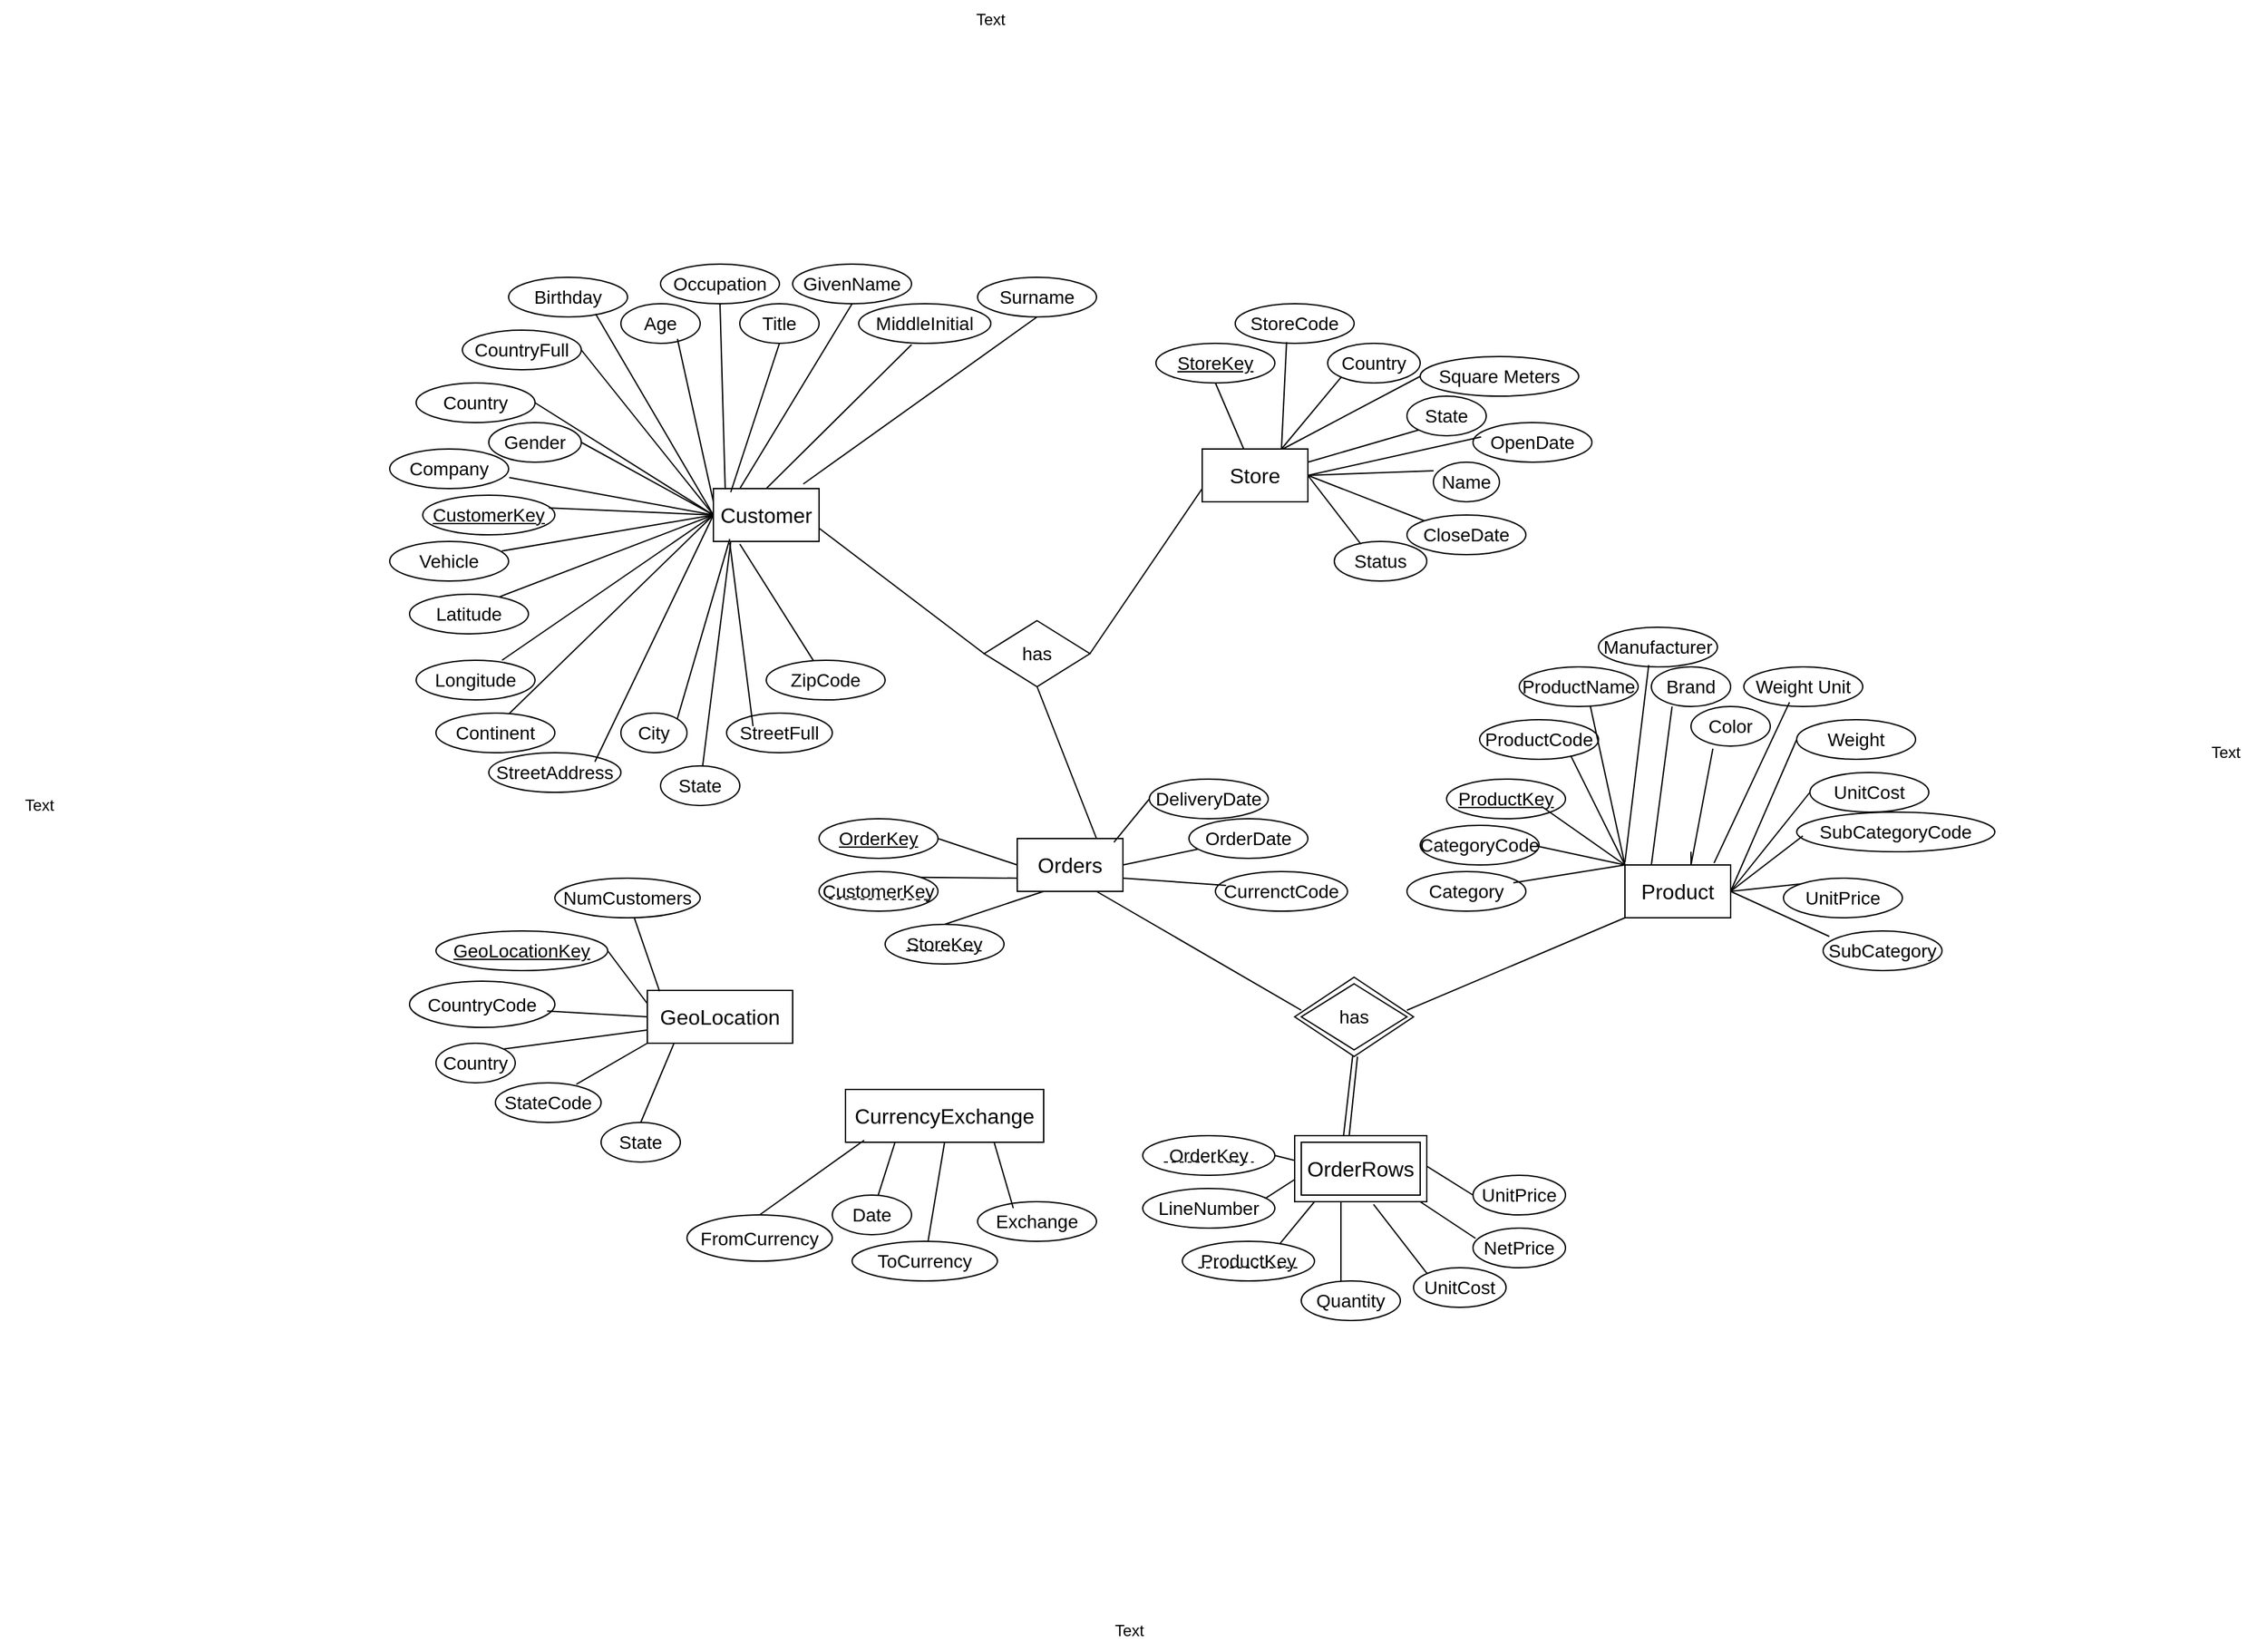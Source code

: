 <mxfile version="26.1.1">
  <diagram name="Page-1" id="sdQgm5YWBPO6snxeIWbb">
    <mxGraphModel dx="1947" dy="1796" grid="1" gridSize="10" guides="1" tooltips="1" connect="1" arrows="1" fold="1" page="1" pageScale="1" pageWidth="850" pageHeight="1100" math="0" shadow="0">
      <root>
        <mxCell id="0" />
        <mxCell id="1" parent="0" />
        <mxCell id="FxGEw2DbVxyJyyO82ozZ-1" value="&lt;font style=&quot;font-size: 16px;&quot;&gt;Customer&lt;/font&gt;" style="html=1;whiteSpace=wrap;" vertex="1" parent="1">
          <mxGeometry x="130" y="160" width="80" height="40" as="geometry" />
        </mxCell>
        <mxCell id="FxGEw2DbVxyJyyO82ozZ-2" value="&lt;u&gt;&lt;font style=&quot;font-size: 14px;&quot;&gt;CustomerKey&lt;/font&gt;&lt;/u&gt;" style="ellipse;whiteSpace=wrap;html=1;" vertex="1" parent="1">
          <mxGeometry x="-90" y="165" width="100" height="30" as="geometry" />
        </mxCell>
        <mxCell id="FxGEw2DbVxyJyyO82ozZ-3" value="&lt;font style=&quot;font-size: 14px;&quot;&gt;Gender&lt;/font&gt;" style="ellipse;whiteSpace=wrap;html=1;" vertex="1" parent="1">
          <mxGeometry x="-40" y="110" width="70" height="30" as="geometry" />
        </mxCell>
        <mxCell id="FxGEw2DbVxyJyyO82ozZ-4" value="&lt;font style=&quot;font-size: 14px;&quot;&gt;Title&lt;/font&gt;" style="ellipse;whiteSpace=wrap;html=1;" vertex="1" parent="1">
          <mxGeometry x="150" y="20" width="60" height="30" as="geometry" />
        </mxCell>
        <mxCell id="FxGEw2DbVxyJyyO82ozZ-5" value="&lt;font style=&quot;font-size: 14px;&quot;&gt;StreetFull&lt;/font&gt;" style="ellipse;whiteSpace=wrap;html=1;" vertex="1" parent="1">
          <mxGeometry x="140" y="330" width="80" height="30" as="geometry" />
        </mxCell>
        <mxCell id="FxGEw2DbVxyJyyO82ozZ-6" value="&lt;font style=&quot;font-size: 14px;&quot;&gt;GivenName&lt;/font&gt;" style="ellipse;whiteSpace=wrap;html=1;" vertex="1" parent="1">
          <mxGeometry x="190" y="-10" width="90" height="30" as="geometry" />
        </mxCell>
        <mxCell id="FxGEw2DbVxyJyyO82ozZ-7" value="&lt;font style=&quot;font-size: 14px;&quot;&gt;ZipCode&lt;/font&gt;" style="ellipse;whiteSpace=wrap;html=1;" vertex="1" parent="1">
          <mxGeometry x="170" y="290" width="90" height="30" as="geometry" />
        </mxCell>
        <mxCell id="FxGEw2DbVxyJyyO82ozZ-8" value="&lt;font style=&quot;font-size: 14px;&quot;&gt;State&lt;/font&gt;" style="ellipse;whiteSpace=wrap;html=1;" vertex="1" parent="1">
          <mxGeometry x="90" y="370" width="60" height="30" as="geometry" />
        </mxCell>
        <mxCell id="FxGEw2DbVxyJyyO82ozZ-9" value="&lt;font style=&quot;font-size: 14px;&quot;&gt;Surname&lt;/font&gt;" style="ellipse;whiteSpace=wrap;html=1;" vertex="1" parent="1">
          <mxGeometry x="330" width="90" height="30" as="geometry" />
        </mxCell>
        <mxCell id="FxGEw2DbVxyJyyO82ozZ-10" value="&lt;font style=&quot;font-size: 14px;&quot;&gt;MiddleInitial&lt;/font&gt;" style="ellipse;whiteSpace=wrap;html=1;" vertex="1" parent="1">
          <mxGeometry x="240" y="20" width="100" height="30" as="geometry" />
        </mxCell>
        <mxCell id="FxGEw2DbVxyJyyO82ozZ-11" value="&lt;font style=&quot;font-size: 14px;&quot;&gt;City&lt;/font&gt;" style="ellipse;whiteSpace=wrap;html=1;" vertex="1" parent="1">
          <mxGeometry x="60" y="330" width="50" height="30" as="geometry" />
        </mxCell>
        <mxCell id="FxGEw2DbVxyJyyO82ozZ-12" value="&lt;font style=&quot;font-size: 14px;&quot;&gt;StreetAddress&lt;/font&gt;" style="ellipse;whiteSpace=wrap;html=1;" vertex="1" parent="1">
          <mxGeometry x="-40" y="360" width="100" height="30" as="geometry" />
        </mxCell>
        <mxCell id="FxGEw2DbVxyJyyO82ozZ-13" value="&lt;font style=&quot;font-size: 14px;&quot;&gt;Country&lt;/font&gt;" style="ellipse;whiteSpace=wrap;html=1;" vertex="1" parent="1">
          <mxGeometry x="-95" y="80" width="90" height="30" as="geometry" />
        </mxCell>
        <mxCell id="FxGEw2DbVxyJyyO82ozZ-14" value="&lt;font style=&quot;font-size: 14px;&quot;&gt;CountryFull&lt;/font&gt;" style="ellipse;whiteSpace=wrap;html=1;" vertex="1" parent="1">
          <mxGeometry x="-60" y="40" width="90" height="30" as="geometry" />
        </mxCell>
        <mxCell id="FxGEw2DbVxyJyyO82ozZ-15" value="&lt;font style=&quot;font-size: 14px;&quot;&gt;Occupation&lt;/font&gt;" style="ellipse;whiteSpace=wrap;html=1;" vertex="1" parent="1">
          <mxGeometry x="90" y="-10" width="90" height="30" as="geometry" />
        </mxCell>
        <mxCell id="FxGEw2DbVxyJyyO82ozZ-16" value="&lt;font style=&quot;font-size: 14px;&quot;&gt;Birthday&lt;/font&gt;" style="ellipse;whiteSpace=wrap;html=1;" vertex="1" parent="1">
          <mxGeometry x="-25" width="90" height="30" as="geometry" />
        </mxCell>
        <mxCell id="FxGEw2DbVxyJyyO82ozZ-17" value="&lt;font style=&quot;font-size: 14px;&quot;&gt;Age&lt;/font&gt;" style="ellipse;whiteSpace=wrap;html=1;" vertex="1" parent="1">
          <mxGeometry x="60" y="20" width="60" height="30" as="geometry" />
        </mxCell>
        <mxCell id="FxGEw2DbVxyJyyO82ozZ-18" value="&lt;font style=&quot;font-size: 14px;&quot;&gt;Continent&lt;/font&gt;" style="ellipse;whiteSpace=wrap;html=1;" vertex="1" parent="1">
          <mxGeometry x="-80" y="330" width="90" height="30" as="geometry" />
        </mxCell>
        <mxCell id="FxGEw2DbVxyJyyO82ozZ-19" value="&lt;font style=&quot;font-size: 14px;&quot;&gt;Longitude&lt;/font&gt;" style="ellipse;whiteSpace=wrap;html=1;" vertex="1" parent="1">
          <mxGeometry x="-95" y="290" width="90" height="30" as="geometry" />
        </mxCell>
        <mxCell id="FxGEw2DbVxyJyyO82ozZ-20" value="&lt;font style=&quot;font-size: 14px;&quot;&gt;Latitude&lt;/font&gt;" style="ellipse;whiteSpace=wrap;html=1;" vertex="1" parent="1">
          <mxGeometry x="-100" y="240" width="90" height="30" as="geometry" />
        </mxCell>
        <mxCell id="FxGEw2DbVxyJyyO82ozZ-21" value="&lt;font style=&quot;font-size: 14px;&quot;&gt;Vehicle&lt;/font&gt;" style="ellipse;whiteSpace=wrap;html=1;" vertex="1" parent="1">
          <mxGeometry x="-115" y="200" width="90" height="30" as="geometry" />
        </mxCell>
        <mxCell id="FxGEw2DbVxyJyyO82ozZ-22" value="&lt;font style=&quot;font-size: 14px;&quot;&gt;Company&lt;/font&gt;" style="ellipse;whiteSpace=wrap;html=1;" vertex="1" parent="1">
          <mxGeometry x="-115" y="130" width="90" height="30" as="geometry" />
        </mxCell>
        <mxCell id="FxGEw2DbVxyJyyO82ozZ-24" value="" style="endArrow=none;html=1;rounded=0;exitX=0.851;exitY=-0.088;exitDx=0;exitDy=0;exitPerimeter=0;entryX=0.5;entryY=1;entryDx=0;entryDy=0;" edge="1" parent="1" source="FxGEw2DbVxyJyyO82ozZ-1" target="FxGEw2DbVxyJyyO82ozZ-9">
          <mxGeometry width="50" height="50" relative="1" as="geometry">
            <mxPoint x="220" y="120" as="sourcePoint" />
            <mxPoint x="270" y="70" as="targetPoint" />
          </mxGeometry>
        </mxCell>
        <mxCell id="FxGEw2DbVxyJyyO82ozZ-25" value="" style="endArrow=none;html=1;rounded=0;exitX=0.5;exitY=0;exitDx=0;exitDy=0;entryX=0.4;entryY=1.033;entryDx=0;entryDy=0;entryPerimeter=0;" edge="1" parent="1" source="FxGEw2DbVxyJyyO82ozZ-1" target="FxGEw2DbVxyJyyO82ozZ-10">
          <mxGeometry width="50" height="50" relative="1" as="geometry">
            <mxPoint x="220" y="120" as="sourcePoint" />
            <mxPoint x="270" y="70" as="targetPoint" />
          </mxGeometry>
        </mxCell>
        <mxCell id="FxGEw2DbVxyJyyO82ozZ-26" value="" style="endArrow=none;html=1;rounded=0;entryX=0.5;entryY=1;entryDx=0;entryDy=0;exitX=0.25;exitY=0;exitDx=0;exitDy=0;" edge="1" parent="1" source="FxGEw2DbVxyJyyO82ozZ-1" target="FxGEw2DbVxyJyyO82ozZ-6">
          <mxGeometry width="50" height="50" relative="1" as="geometry">
            <mxPoint x="220" y="120" as="sourcePoint" />
            <mxPoint x="270" y="70" as="targetPoint" />
          </mxGeometry>
        </mxCell>
        <mxCell id="FxGEw2DbVxyJyyO82ozZ-27" value="" style="endArrow=none;html=1;rounded=0;entryX=0.5;entryY=1;entryDx=0;entryDy=0;exitX=0.164;exitY=0.068;exitDx=0;exitDy=0;exitPerimeter=0;" edge="1" parent="1" source="FxGEw2DbVxyJyyO82ozZ-1" target="FxGEw2DbVxyJyyO82ozZ-4">
          <mxGeometry width="50" height="50" relative="1" as="geometry">
            <mxPoint x="130" y="180" as="sourcePoint" />
            <mxPoint x="87" y="116" as="targetPoint" />
          </mxGeometry>
        </mxCell>
        <mxCell id="FxGEw2DbVxyJyyO82ozZ-28" value="" style="endArrow=none;html=1;rounded=0;exitX=1;exitY=0.5;exitDx=0;exitDy=0;" edge="1" parent="1" source="FxGEw2DbVxyJyyO82ozZ-3">
          <mxGeometry width="50" height="50" relative="1" as="geometry">
            <mxPoint x="220" y="120" as="sourcePoint" />
            <mxPoint x="130" y="180" as="targetPoint" />
          </mxGeometry>
        </mxCell>
        <mxCell id="FxGEw2DbVxyJyyO82ozZ-29" value="" style="endArrow=none;html=1;rounded=0;exitX=0.954;exitY=0.319;exitDx=0;exitDy=0;exitPerimeter=0;entryX=0;entryY=0.5;entryDx=0;entryDy=0;" edge="1" parent="1" source="FxGEw2DbVxyJyyO82ozZ-2" target="FxGEw2DbVxyJyyO82ozZ-1">
          <mxGeometry width="50" height="50" relative="1" as="geometry">
            <mxPoint x="220" y="120" as="sourcePoint" />
            <mxPoint x="270" y="70" as="targetPoint" />
          </mxGeometry>
        </mxCell>
        <mxCell id="FxGEw2DbVxyJyyO82ozZ-30" value="" style="endArrow=none;html=1;rounded=0;exitX=0.803;exitY=0.23;exitDx=0;exitDy=0;exitPerimeter=0;" edge="1" parent="1" source="FxGEw2DbVxyJyyO82ozZ-12">
          <mxGeometry width="50" height="50" relative="1" as="geometry">
            <mxPoint x="220" y="120" as="sourcePoint" />
            <mxPoint x="130" y="180" as="targetPoint" />
          </mxGeometry>
        </mxCell>
        <mxCell id="FxGEw2DbVxyJyyO82ozZ-31" value="" style="endArrow=none;html=1;rounded=0;exitX=1;exitY=0;exitDx=0;exitDy=0;entryX=0.155;entryY=0.955;entryDx=0;entryDy=0;entryPerimeter=0;" edge="1" parent="1" source="FxGEw2DbVxyJyyO82ozZ-11" target="FxGEw2DbVxyJyyO82ozZ-1">
          <mxGeometry width="50" height="50" relative="1" as="geometry">
            <mxPoint x="80" y="270" as="sourcePoint" />
            <mxPoint x="150" y="213" as="targetPoint" />
          </mxGeometry>
        </mxCell>
        <mxCell id="FxGEw2DbVxyJyyO82ozZ-32" value="" style="endArrow=none;html=1;rounded=0;entryX=0.164;entryY=1.008;entryDx=0;entryDy=0;entryPerimeter=0;" edge="1" parent="1" source="FxGEw2DbVxyJyyO82ozZ-8" target="FxGEw2DbVxyJyyO82ozZ-1">
          <mxGeometry width="50" height="50" relative="1" as="geometry">
            <mxPoint x="80" y="267" as="sourcePoint" />
            <mxPoint x="150" y="210" as="targetPoint" />
          </mxGeometry>
        </mxCell>
        <mxCell id="FxGEw2DbVxyJyyO82ozZ-33" value="" style="endArrow=none;html=1;rounded=0;exitX=0.25;exitY=0.333;exitDx=0;exitDy=0;exitPerimeter=0;entryX=0.155;entryY=1.025;entryDx=0;entryDy=0;entryPerimeter=0;" edge="1" parent="1" source="FxGEw2DbVxyJyyO82ozZ-5" target="FxGEw2DbVxyJyyO82ozZ-1">
          <mxGeometry width="50" height="50" relative="1" as="geometry">
            <mxPoint x="90" y="277" as="sourcePoint" />
            <mxPoint x="160" y="220" as="targetPoint" />
          </mxGeometry>
        </mxCell>
        <mxCell id="FxGEw2DbVxyJyyO82ozZ-34" value="" style="endArrow=none;html=1;rounded=0;" edge="1" parent="1" source="FxGEw2DbVxyJyyO82ozZ-7">
          <mxGeometry width="50" height="50" relative="1" as="geometry">
            <mxPoint x="180" y="283.5" as="sourcePoint" />
            <mxPoint x="150" y="202" as="targetPoint" />
          </mxGeometry>
        </mxCell>
        <mxCell id="FxGEw2DbVxyJyyO82ozZ-35" style="edgeStyle=orthogonalEdgeStyle;rounded=0;orthogonalLoop=1;jettySize=auto;html=1;exitX=0.5;exitY=1;exitDx=0;exitDy=0;" edge="1" parent="1" source="FxGEw2DbVxyJyyO82ozZ-7" target="FxGEw2DbVxyJyyO82ozZ-7">
          <mxGeometry relative="1" as="geometry" />
        </mxCell>
        <mxCell id="FxGEw2DbVxyJyyO82ozZ-36" value="" style="endArrow=none;html=1;rounded=0;entryX=0.5;entryY=1;entryDx=0;entryDy=0;exitX=0.112;exitY=0.016;exitDx=0;exitDy=0;exitPerimeter=0;" edge="1" parent="1" source="FxGEw2DbVxyJyyO82ozZ-1" target="FxGEw2DbVxyJyyO82ozZ-15">
          <mxGeometry width="50" height="50" relative="1" as="geometry">
            <mxPoint x="180" y="190" as="sourcePoint" />
            <mxPoint x="230" y="140" as="targetPoint" />
          </mxGeometry>
        </mxCell>
        <mxCell id="FxGEw2DbVxyJyyO82ozZ-37" value="" style="endArrow=none;html=1;rounded=0;entryX=0.713;entryY=0.886;entryDx=0;entryDy=0;exitX=0;exitY=0.25;exitDx=0;exitDy=0;entryPerimeter=0;" edge="1" parent="1" source="FxGEw2DbVxyJyyO82ozZ-1" target="FxGEw2DbVxyJyyO82ozZ-17">
          <mxGeometry width="50" height="50" relative="1" as="geometry">
            <mxPoint x="149" y="171" as="sourcePoint" />
            <mxPoint x="145" y="30" as="targetPoint" />
          </mxGeometry>
        </mxCell>
        <mxCell id="FxGEw2DbVxyJyyO82ozZ-38" value="" style="endArrow=none;html=1;rounded=0;entryX=0.732;entryY=0.926;entryDx=0;entryDy=0;exitX=0;exitY=0.5;exitDx=0;exitDy=0;entryPerimeter=0;" edge="1" parent="1" source="FxGEw2DbVxyJyyO82ozZ-1" target="FxGEw2DbVxyJyyO82ozZ-16">
          <mxGeometry width="50" height="50" relative="1" as="geometry">
            <mxPoint x="159" y="181" as="sourcePoint" />
            <mxPoint x="155" y="40" as="targetPoint" />
          </mxGeometry>
        </mxCell>
        <mxCell id="FxGEw2DbVxyJyyO82ozZ-39" value="" style="endArrow=none;html=1;rounded=0;entryX=1;entryY=0.5;entryDx=0;entryDy=0;exitX=0;exitY=0.5;exitDx=0;exitDy=0;" edge="1" parent="1" source="FxGEw2DbVxyJyyO82ozZ-1" target="FxGEw2DbVxyJyyO82ozZ-14">
          <mxGeometry width="50" height="50" relative="1" as="geometry">
            <mxPoint x="169" y="191" as="sourcePoint" />
            <mxPoint x="165" y="50" as="targetPoint" />
          </mxGeometry>
        </mxCell>
        <mxCell id="FxGEw2DbVxyJyyO82ozZ-40" value="" style="endArrow=none;html=1;rounded=0;entryX=1;entryY=0.5;entryDx=0;entryDy=0;" edge="1" parent="1" target="FxGEw2DbVxyJyyO82ozZ-13">
          <mxGeometry width="50" height="50" relative="1" as="geometry">
            <mxPoint x="130" y="180" as="sourcePoint" />
            <mxPoint x="175" y="60" as="targetPoint" />
          </mxGeometry>
        </mxCell>
        <mxCell id="FxGEw2DbVxyJyyO82ozZ-41" value="" style="endArrow=none;html=1;rounded=0;entryX=1.005;entryY=0.72;entryDx=0;entryDy=0;entryPerimeter=0;" edge="1" parent="1" target="FxGEw2DbVxyJyyO82ozZ-22">
          <mxGeometry width="50" height="50" relative="1" as="geometry">
            <mxPoint x="130" y="180" as="sourcePoint" />
            <mxPoint x="185" y="70" as="targetPoint" />
          </mxGeometry>
        </mxCell>
        <mxCell id="FxGEw2DbVxyJyyO82ozZ-42" value="" style="endArrow=none;html=1;rounded=0;entryX=0.943;entryY=0.242;entryDx=0;entryDy=0;exitX=0;exitY=0.5;exitDx=0;exitDy=0;entryPerimeter=0;" edge="1" parent="1" source="FxGEw2DbVxyJyyO82ozZ-1" target="FxGEw2DbVxyJyyO82ozZ-21">
          <mxGeometry width="50" height="50" relative="1" as="geometry">
            <mxPoint x="199" y="221" as="sourcePoint" />
            <mxPoint x="195" y="80" as="targetPoint" />
          </mxGeometry>
        </mxCell>
        <mxCell id="FxGEw2DbVxyJyyO82ozZ-43" value="" style="endArrow=none;html=1;rounded=0;entryX=0.754;entryY=0.068;entryDx=0;entryDy=0;exitX=0;exitY=0.5;exitDx=0;exitDy=0;entryPerimeter=0;" edge="1" parent="1" source="FxGEw2DbVxyJyyO82ozZ-1" target="FxGEw2DbVxyJyyO82ozZ-20">
          <mxGeometry width="50" height="50" relative="1" as="geometry">
            <mxPoint x="209" y="231" as="sourcePoint" />
            <mxPoint x="205" y="90" as="targetPoint" />
          </mxGeometry>
        </mxCell>
        <mxCell id="FxGEw2DbVxyJyyO82ozZ-44" value="" style="endArrow=none;html=1;rounded=0;entryX=0.722;entryY=0;entryDx=0;entryDy=0;exitX=0;exitY=0.5;exitDx=0;exitDy=0;entryPerimeter=0;" edge="1" parent="1" source="FxGEw2DbVxyJyyO82ozZ-1" target="FxGEw2DbVxyJyyO82ozZ-19">
          <mxGeometry width="50" height="50" relative="1" as="geometry">
            <mxPoint x="219" y="241" as="sourcePoint" />
            <mxPoint x="215" y="100" as="targetPoint" />
          </mxGeometry>
        </mxCell>
        <mxCell id="FxGEw2DbVxyJyyO82ozZ-45" value="" style="endArrow=none;html=1;rounded=0;entryX=0.616;entryY=0.013;entryDx=0;entryDy=0;entryPerimeter=0;" edge="1" parent="1" target="FxGEw2DbVxyJyyO82ozZ-18">
          <mxGeometry width="50" height="50" relative="1" as="geometry">
            <mxPoint x="130" y="180" as="sourcePoint" />
            <mxPoint x="225" y="110" as="targetPoint" />
          </mxGeometry>
        </mxCell>
        <mxCell id="FxGEw2DbVxyJyyO82ozZ-46" value="&lt;font style=&quot;font-size: 16px;&quot;&gt;Product&lt;/font&gt;" style="html=1;whiteSpace=wrap;" vertex="1" parent="1">
          <mxGeometry x="820" y="445" width="80" height="40" as="geometry" />
        </mxCell>
        <mxCell id="FxGEw2DbVxyJyyO82ozZ-47" value="&lt;font style=&quot;font-size: 14px;&quot;&gt;ProductName&lt;/font&gt;" style="ellipse;whiteSpace=wrap;html=1;" vertex="1" parent="1">
          <mxGeometry x="740" y="295" width="90" height="30" as="geometry" />
        </mxCell>
        <mxCell id="FxGEw2DbVxyJyyO82ozZ-48" value="&lt;font style=&quot;font-size: 14px;&quot;&gt;Weight Unit&lt;/font&gt;" style="ellipse;whiteSpace=wrap;html=1;" vertex="1" parent="1">
          <mxGeometry x="910" y="295" width="90" height="30" as="geometry" />
        </mxCell>
        <mxCell id="FxGEw2DbVxyJyyO82ozZ-49" value="&lt;font style=&quot;font-size: 14px;&quot;&gt;Color&lt;/font&gt;" style="ellipse;whiteSpace=wrap;html=1;" vertex="1" parent="1">
          <mxGeometry x="870" y="325" width="60" height="30" as="geometry" />
        </mxCell>
        <mxCell id="FxGEw2DbVxyJyyO82ozZ-50" value="&lt;font style=&quot;font-size: 14px;&quot;&gt;&lt;u&gt;ProductKey&lt;/u&gt;&lt;/font&gt;" style="ellipse;whiteSpace=wrap;html=1;" vertex="1" parent="1">
          <mxGeometry x="685" y="380" width="90" height="30" as="geometry" />
        </mxCell>
        <mxCell id="FxGEw2DbVxyJyyO82ozZ-51" value="&lt;font style=&quot;font-size: 14px;&quot;&gt;ProductCode&lt;/font&gt;" style="ellipse;whiteSpace=wrap;html=1;" vertex="1" parent="1">
          <mxGeometry x="710" y="335" width="90" height="30" as="geometry" />
        </mxCell>
        <mxCell id="FxGEw2DbVxyJyyO82ozZ-52" value="&lt;font style=&quot;font-size: 14px;&quot;&gt;Brand&lt;/font&gt;" style="ellipse;whiteSpace=wrap;html=1;" vertex="1" parent="1">
          <mxGeometry x="840" y="295" width="60" height="30" as="geometry" />
        </mxCell>
        <mxCell id="FxGEw2DbVxyJyyO82ozZ-53" value="&lt;font style=&quot;font-size: 14px;&quot;&gt;Manufacturer&lt;/font&gt;" style="ellipse;whiteSpace=wrap;html=1;" vertex="1" parent="1">
          <mxGeometry x="800" y="265" width="90" height="30" as="geometry" />
        </mxCell>
        <mxCell id="FxGEw2DbVxyJyyO82ozZ-54" value="&lt;font style=&quot;font-size: 14px;&quot;&gt;Weight&lt;/font&gt;" style="ellipse;whiteSpace=wrap;html=1;" vertex="1" parent="1">
          <mxGeometry x="950" y="335" width="90" height="30" as="geometry" />
        </mxCell>
        <mxCell id="FxGEw2DbVxyJyyO82ozZ-55" value="&lt;font style=&quot;font-size: 14px;&quot;&gt;SubCategoryCode&lt;/font&gt;" style="ellipse;whiteSpace=wrap;html=1;" vertex="1" parent="1">
          <mxGeometry x="950" y="405" width="150" height="30" as="geometry" />
        </mxCell>
        <mxCell id="FxGEw2DbVxyJyyO82ozZ-56" value="&lt;font style=&quot;font-size: 14px;&quot;&gt;UnitPrice&lt;/font&gt;" style="ellipse;whiteSpace=wrap;html=1;" vertex="1" parent="1">
          <mxGeometry x="940" y="455" width="90" height="30" as="geometry" />
        </mxCell>
        <mxCell id="FxGEw2DbVxyJyyO82ozZ-57" value="&lt;font style=&quot;font-size: 14px;&quot;&gt;UnitCost&lt;/font&gt;" style="ellipse;whiteSpace=wrap;html=1;" vertex="1" parent="1">
          <mxGeometry x="960" y="375" width="90" height="30" as="geometry" />
        </mxCell>
        <mxCell id="FxGEw2DbVxyJyyO82ozZ-59" value="" style="endArrow=none;html=1;rounded=0;entryX=1;entryY=1;entryDx=0;entryDy=0;exitX=0;exitY=0;exitDx=0;exitDy=0;" edge="1" parent="1" source="FxGEw2DbVxyJyyO82ozZ-46">
          <mxGeometry width="50" height="50" relative="1" as="geometry">
            <mxPoint x="750" y="485" as="sourcePoint" />
            <mxPoint x="756.82" y="400.607" as="targetPoint" />
          </mxGeometry>
        </mxCell>
        <mxCell id="FxGEw2DbVxyJyyO82ozZ-60" value="" style="endArrow=none;html=1;rounded=0;entryX=0.766;entryY=0.906;entryDx=0;entryDy=0;entryPerimeter=0;exitX=0;exitY=0;exitDx=0;exitDy=0;" edge="1" parent="1" source="FxGEw2DbVxyJyyO82ozZ-46" target="FxGEw2DbVxyJyyO82ozZ-51">
          <mxGeometry width="50" height="50" relative="1" as="geometry">
            <mxPoint x="750" y="485" as="sourcePoint" />
            <mxPoint x="800" y="435" as="targetPoint" />
          </mxGeometry>
        </mxCell>
        <mxCell id="FxGEw2DbVxyJyyO82ozZ-61" value="" style="endArrow=none;html=1;rounded=0;entryX=0.597;entryY=0.978;entryDx=0;entryDy=0;entryPerimeter=0;exitX=0;exitY=0;exitDx=0;exitDy=0;" edge="1" parent="1" source="FxGEw2DbVxyJyyO82ozZ-46" target="FxGEw2DbVxyJyyO82ozZ-47">
          <mxGeometry width="50" height="50" relative="1" as="geometry">
            <mxPoint x="750" y="485" as="sourcePoint" />
            <mxPoint x="800" y="435" as="targetPoint" />
          </mxGeometry>
        </mxCell>
        <mxCell id="FxGEw2DbVxyJyyO82ozZ-62" value="" style="endArrow=none;html=1;rounded=0;entryX=0.422;entryY=0.958;entryDx=0;entryDy=0;entryPerimeter=0;" edge="1" parent="1" target="FxGEw2DbVxyJyyO82ozZ-53">
          <mxGeometry width="50" height="50" relative="1" as="geometry">
            <mxPoint x="820" y="443" as="sourcePoint" />
            <mxPoint x="800" y="435" as="targetPoint" />
          </mxGeometry>
        </mxCell>
        <mxCell id="FxGEw2DbVxyJyyO82ozZ-63" value="" style="endArrow=none;html=1;rounded=0;entryX=0.261;entryY=1.001;entryDx=0;entryDy=0;entryPerimeter=0;exitX=0.25;exitY=0;exitDx=0;exitDy=0;" edge="1" parent="1" source="FxGEw2DbVxyJyyO82ozZ-46" target="FxGEw2DbVxyJyyO82ozZ-52">
          <mxGeometry width="50" height="50" relative="1" as="geometry">
            <mxPoint x="750" y="485" as="sourcePoint" />
            <mxPoint x="800" y="435" as="targetPoint" />
          </mxGeometry>
        </mxCell>
        <mxCell id="FxGEw2DbVxyJyyO82ozZ-64" value="" style="endArrow=none;html=1;rounded=0;entryX=0.276;entryY=1.065;entryDx=0;entryDy=0;entryPerimeter=0;" edge="1" parent="1" target="FxGEw2DbVxyJyyO82ozZ-49">
          <mxGeometry width="50" height="50" relative="1" as="geometry">
            <mxPoint x="870" y="435" as="sourcePoint" />
            <mxPoint x="800" y="435" as="targetPoint" />
            <Array as="points">
              <mxPoint x="870" y="445" />
            </Array>
          </mxGeometry>
        </mxCell>
        <mxCell id="FxGEw2DbVxyJyyO82ozZ-65" value="&lt;font style=&quot;font-size: 14px;&quot;&gt;Category&lt;/font&gt;" style="ellipse;whiteSpace=wrap;html=1;" vertex="1" parent="1">
          <mxGeometry x="655" y="450" width="90" height="30" as="geometry" />
        </mxCell>
        <mxCell id="FxGEw2DbVxyJyyO82ozZ-66" value="&lt;font style=&quot;font-size: 14px;&quot;&gt;SubCategory&lt;/font&gt;" style="ellipse;whiteSpace=wrap;html=1;" vertex="1" parent="1">
          <mxGeometry x="970" y="495" width="90" height="30" as="geometry" />
        </mxCell>
        <mxCell id="FxGEw2DbVxyJyyO82ozZ-67" value="" style="endArrow=none;html=1;rounded=0;entryX=1;entryY=0.5;entryDx=0;entryDy=0;exitX=0;exitY=0;exitDx=0;exitDy=0;" edge="1" parent="1" source="FxGEw2DbVxyJyyO82ozZ-46">
          <mxGeometry width="50" height="50" relative="1" as="geometry">
            <mxPoint x="750" y="485" as="sourcePoint" />
            <mxPoint x="750" y="430.0" as="targetPoint" />
          </mxGeometry>
        </mxCell>
        <mxCell id="FxGEw2DbVxyJyyO82ozZ-68" value="" style="endArrow=none;html=1;rounded=0;entryX=0.843;entryY=-0.036;entryDx=0;entryDy=0;exitX=0.384;exitY=0.894;exitDx=0;exitDy=0;exitPerimeter=0;entryPerimeter=0;" edge="1" parent="1" source="FxGEw2DbVxyJyyO82ozZ-48" target="FxGEw2DbVxyJyyO82ozZ-46">
          <mxGeometry width="50" height="50" relative="1" as="geometry">
            <mxPoint x="830" y="455" as="sourcePoint" />
            <mxPoint x="760" y="440" as="targetPoint" />
          </mxGeometry>
        </mxCell>
        <mxCell id="FxGEw2DbVxyJyyO82ozZ-69" value="" style="endArrow=none;html=1;rounded=0;entryX=1;entryY=0.5;entryDx=0;entryDy=0;exitX=0;exitY=0.5;exitDx=0;exitDy=0;" edge="1" parent="1" source="FxGEw2DbVxyJyyO82ozZ-57" target="FxGEw2DbVxyJyyO82ozZ-46">
          <mxGeometry width="50" height="50" relative="1" as="geometry">
            <mxPoint x="840" y="465" as="sourcePoint" />
            <mxPoint x="770" y="450" as="targetPoint" />
          </mxGeometry>
        </mxCell>
        <mxCell id="FxGEw2DbVxyJyyO82ozZ-70" value="" style="endArrow=none;html=1;rounded=0;entryX=1;entryY=0.5;entryDx=0;entryDy=0;exitX=0;exitY=0.5;exitDx=0;exitDy=0;" edge="1" parent="1" source="FxGEw2DbVxyJyyO82ozZ-54" target="FxGEw2DbVxyJyyO82ozZ-46">
          <mxGeometry width="50" height="50" relative="1" as="geometry">
            <mxPoint x="850" y="475" as="sourcePoint" />
            <mxPoint x="780" y="460" as="targetPoint" />
          </mxGeometry>
        </mxCell>
        <mxCell id="FxGEw2DbVxyJyyO82ozZ-72" value="" style="endArrow=none;html=1;rounded=0;entryX=1;entryY=0.5;entryDx=0;entryDy=0;exitX=0.031;exitY=0.268;exitDx=0;exitDy=0;exitPerimeter=0;" edge="1" parent="1" target="FxGEw2DbVxyJyyO82ozZ-46">
          <mxGeometry width="50" height="50" relative="1" as="geometry">
            <mxPoint x="954.65" y="423.04" as="sourcePoint" />
            <mxPoint x="790" y="470" as="targetPoint" />
          </mxGeometry>
        </mxCell>
        <mxCell id="FxGEw2DbVxyJyyO82ozZ-73" value="" style="endArrow=none;html=1;rounded=0;entryX=1;entryY=0.5;entryDx=0;entryDy=0;exitX=0;exitY=0;exitDx=0;exitDy=0;" edge="1" parent="1" source="FxGEw2DbVxyJyyO82ozZ-56" target="FxGEw2DbVxyJyyO82ozZ-46">
          <mxGeometry width="50" height="50" relative="1" as="geometry">
            <mxPoint x="870" y="495" as="sourcePoint" />
            <mxPoint x="800" y="480" as="targetPoint" />
          </mxGeometry>
        </mxCell>
        <mxCell id="FxGEw2DbVxyJyyO82ozZ-75" value="" style="endArrow=none;html=1;rounded=0;entryX=1;entryY=0.5;entryDx=0;entryDy=0;exitX=0.052;exitY=0.138;exitDx=0;exitDy=0;exitPerimeter=0;" edge="1" parent="1" source="FxGEw2DbVxyJyyO82ozZ-66" target="FxGEw2DbVxyJyyO82ozZ-46">
          <mxGeometry width="50" height="50" relative="1" as="geometry">
            <mxPoint x="880" y="505" as="sourcePoint" />
            <mxPoint x="810" y="490" as="targetPoint" />
          </mxGeometry>
        </mxCell>
        <mxCell id="FxGEw2DbVxyJyyO82ozZ-76" value="&lt;font style=&quot;font-size: 14px;&quot;&gt;CategoryCode&lt;/font&gt;" style="ellipse;whiteSpace=wrap;html=1;" vertex="1" parent="1">
          <mxGeometry x="665" y="415" width="90" height="30" as="geometry" />
        </mxCell>
        <mxCell id="FxGEw2DbVxyJyyO82ozZ-77" value="" style="endArrow=none;html=1;rounded=0;" edge="1" parent="1">
          <mxGeometry width="50" height="50" relative="1" as="geometry">
            <mxPoint x="820" y="445" as="sourcePoint" />
            <mxPoint x="735.529" y="458.481" as="targetPoint" />
          </mxGeometry>
        </mxCell>
        <mxCell id="FxGEw2DbVxyJyyO82ozZ-81" value="&lt;font style=&quot;font-size: 16px;&quot;&gt;Store&lt;/font&gt;" style="html=1;whiteSpace=wrap;" vertex="1" parent="1">
          <mxGeometry x="500" y="130" width="80" height="40" as="geometry" />
        </mxCell>
        <mxCell id="FxGEw2DbVxyJyyO82ozZ-82" value="&lt;font style=&quot;font-size: 16px;&quot;&gt;Orders&lt;/font&gt;" style="html=1;whiteSpace=wrap;" vertex="1" parent="1">
          <mxGeometry x="360" y="425" width="80" height="40" as="geometry" />
        </mxCell>
        <mxCell id="FxGEw2DbVxyJyyO82ozZ-83" value="&lt;font style=&quot;font-size: 14px;&quot;&gt;&lt;u&gt;StoreKey&lt;/u&gt;&lt;/font&gt;" style="ellipse;whiteSpace=wrap;html=1;" vertex="1" parent="1">
          <mxGeometry x="465" y="50" width="90" height="30" as="geometry" />
        </mxCell>
        <mxCell id="FxGEw2DbVxyJyyO82ozZ-84" value="&lt;font style=&quot;font-size: 14px;&quot;&gt;StoreCode&lt;/font&gt;" style="ellipse;whiteSpace=wrap;html=1;" vertex="1" parent="1">
          <mxGeometry x="525" y="20" width="90" height="30" as="geometry" />
        </mxCell>
        <mxCell id="FxGEw2DbVxyJyyO82ozZ-85" value="&lt;font style=&quot;font-size: 14px;&quot;&gt;Name&lt;/font&gt;" style="ellipse;whiteSpace=wrap;html=1;" vertex="1" parent="1">
          <mxGeometry x="675" y="140" width="50" height="30" as="geometry" />
        </mxCell>
        <mxCell id="FxGEw2DbVxyJyyO82ozZ-86" value="&lt;font style=&quot;font-size: 14px;&quot;&gt;Country&lt;/font&gt;" style="ellipse;whiteSpace=wrap;html=1;" vertex="1" parent="1">
          <mxGeometry x="595" y="50" width="70" height="30" as="geometry" />
        </mxCell>
        <mxCell id="FxGEw2DbVxyJyyO82ozZ-87" value="&lt;font style=&quot;font-size: 14px;&quot;&gt;State&lt;/font&gt;" style="ellipse;whiteSpace=wrap;html=1;" vertex="1" parent="1">
          <mxGeometry x="655" y="90" width="60" height="30" as="geometry" />
        </mxCell>
        <mxCell id="FxGEw2DbVxyJyyO82ozZ-88" value="&lt;font style=&quot;font-size: 14px;&quot;&gt;OpenDate&lt;/font&gt;" style="ellipse;whiteSpace=wrap;html=1;" vertex="1" parent="1">
          <mxGeometry x="705" y="110" width="90" height="30" as="geometry" />
        </mxCell>
        <mxCell id="FxGEw2DbVxyJyyO82ozZ-89" value="&lt;font style=&quot;font-size: 14px;&quot;&gt;Square Meters&lt;/font&gt;" style="ellipse;whiteSpace=wrap;html=1;" vertex="1" parent="1">
          <mxGeometry x="665" y="60" width="120" height="30" as="geometry" />
        </mxCell>
        <mxCell id="FxGEw2DbVxyJyyO82ozZ-90" value="&lt;font style=&quot;font-size: 14px;&quot;&gt;CloseDate&lt;/font&gt;" style="ellipse;whiteSpace=wrap;html=1;" vertex="1" parent="1">
          <mxGeometry x="655" y="180" width="90" height="30" as="geometry" />
        </mxCell>
        <mxCell id="FxGEw2DbVxyJyyO82ozZ-91" value="&lt;font style=&quot;font-size: 14px;&quot;&gt;Status&lt;/font&gt;" style="ellipse;whiteSpace=wrap;html=1;" vertex="1" parent="1">
          <mxGeometry x="600" y="200" width="70" height="30" as="geometry" />
        </mxCell>
        <mxCell id="FxGEw2DbVxyJyyO82ozZ-92" value="" style="endArrow=none;html=1;rounded=0;exitX=0.5;exitY=1;exitDx=0;exitDy=0;" edge="1" parent="1" source="FxGEw2DbVxyJyyO82ozZ-83" target="FxGEw2DbVxyJyyO82ozZ-81">
          <mxGeometry width="50" height="50" relative="1" as="geometry">
            <mxPoint x="495" y="90" as="sourcePoint" />
            <mxPoint x="545" y="40" as="targetPoint" />
          </mxGeometry>
        </mxCell>
        <mxCell id="FxGEw2DbVxyJyyO82ozZ-93" value="" style="endArrow=none;html=1;rounded=0;exitX=0.432;exitY=0.97;exitDx=0;exitDy=0;exitPerimeter=0;entryX=0.75;entryY=0;entryDx=0;entryDy=0;" edge="1" parent="1" source="FxGEw2DbVxyJyyO82ozZ-84" target="FxGEw2DbVxyJyyO82ozZ-81">
          <mxGeometry width="50" height="50" relative="1" as="geometry">
            <mxPoint x="520" y="90" as="sourcePoint" />
            <mxPoint x="541" y="140" as="targetPoint" />
          </mxGeometry>
        </mxCell>
        <mxCell id="FxGEw2DbVxyJyyO82ozZ-94" value="" style="endArrow=none;html=1;rounded=0;exitX=0;exitY=1;exitDx=0;exitDy=0;entryX=0.75;entryY=0;entryDx=0;entryDy=0;" edge="1" parent="1" source="FxGEw2DbVxyJyyO82ozZ-86" target="FxGEw2DbVxyJyyO82ozZ-81">
          <mxGeometry width="50" height="50" relative="1" as="geometry">
            <mxPoint x="530" y="100" as="sourcePoint" />
            <mxPoint x="551" y="150" as="targetPoint" />
          </mxGeometry>
        </mxCell>
        <mxCell id="FxGEw2DbVxyJyyO82ozZ-95" value="" style="endArrow=none;html=1;rounded=0;exitX=0;exitY=0.5;exitDx=0;exitDy=0;" edge="1" parent="1" source="FxGEw2DbVxyJyyO82ozZ-89">
          <mxGeometry width="50" height="50" relative="1" as="geometry">
            <mxPoint x="540" y="110" as="sourcePoint" />
            <mxPoint x="561" y="130" as="targetPoint" />
          </mxGeometry>
        </mxCell>
        <mxCell id="FxGEw2DbVxyJyyO82ozZ-96" value="" style="endArrow=none;html=1;rounded=0;exitX=0;exitY=1;exitDx=0;exitDy=0;entryX=1;entryY=0.25;entryDx=0;entryDy=0;" edge="1" parent="1" source="FxGEw2DbVxyJyyO82ozZ-87" target="FxGEw2DbVxyJyyO82ozZ-81">
          <mxGeometry width="50" height="50" relative="1" as="geometry">
            <mxPoint x="550" y="120" as="sourcePoint" />
            <mxPoint x="571" y="170" as="targetPoint" />
          </mxGeometry>
        </mxCell>
        <mxCell id="FxGEw2DbVxyJyyO82ozZ-97" value="" style="endArrow=none;html=1;rounded=0;exitX=0.068;exitY=0.362;exitDx=0;exitDy=0;exitPerimeter=0;entryX=1;entryY=0.5;entryDx=0;entryDy=0;" edge="1" parent="1" source="FxGEw2DbVxyJyyO82ozZ-88" target="FxGEw2DbVxyJyyO82ozZ-81">
          <mxGeometry width="50" height="50" relative="1" as="geometry">
            <mxPoint x="560" y="130" as="sourcePoint" />
            <mxPoint x="581" y="180" as="targetPoint" />
          </mxGeometry>
        </mxCell>
        <mxCell id="FxGEw2DbVxyJyyO82ozZ-98" value="" style="endArrow=none;html=1;rounded=0;exitX=0.003;exitY=0.216;exitDx=0;exitDy=0;exitPerimeter=0;entryX=1;entryY=0.5;entryDx=0;entryDy=0;" edge="1" parent="1" source="FxGEw2DbVxyJyyO82ozZ-85" target="FxGEw2DbVxyJyyO82ozZ-81">
          <mxGeometry width="50" height="50" relative="1" as="geometry">
            <mxPoint x="570" y="140" as="sourcePoint" />
            <mxPoint x="591" y="190" as="targetPoint" />
          </mxGeometry>
        </mxCell>
        <mxCell id="FxGEw2DbVxyJyyO82ozZ-99" value="" style="endArrow=none;html=1;rounded=0;exitX=0.5;exitY=1;exitDx=0;exitDy=0;entryX=0;entryY=0;entryDx=0;entryDy=0;" edge="1" parent="1" target="FxGEw2DbVxyJyyO82ozZ-90">
          <mxGeometry width="50" height="50" relative="1" as="geometry">
            <mxPoint x="580" y="150" as="sourcePoint" />
            <mxPoint x="601" y="200" as="targetPoint" />
          </mxGeometry>
        </mxCell>
        <mxCell id="FxGEw2DbVxyJyyO82ozZ-100" value="" style="endArrow=none;html=1;rounded=0;entryX=0.36;entryY=0.071;entryDx=0;entryDy=0;entryPerimeter=0;exitX=1;exitY=0.5;exitDx=0;exitDy=0;" edge="1" parent="1" source="FxGEw2DbVxyJyyO82ozZ-81">
          <mxGeometry width="50" height="50" relative="1" as="geometry">
            <mxPoint x="585" y="150" as="sourcePoint" />
            <mxPoint x="620.2" y="202.13" as="targetPoint" />
          </mxGeometry>
        </mxCell>
        <mxCell id="FxGEw2DbVxyJyyO82ozZ-104" value="&lt;font style=&quot;font-size: 14px;&quot;&gt;&lt;u&gt;OrderKey&lt;/u&gt;&lt;/font&gt;" style="ellipse;whiteSpace=wrap;html=1;" vertex="1" parent="1">
          <mxGeometry x="210" y="410" width="90" height="30" as="geometry" />
        </mxCell>
        <mxCell id="FxGEw2DbVxyJyyO82ozZ-105" value="&lt;font style=&quot;font-size: 14px;&quot;&gt;CustomerKey&lt;/font&gt;" style="ellipse;whiteSpace=wrap;html=1;" vertex="1" parent="1">
          <mxGeometry x="210" y="450" width="90" height="30" as="geometry" />
        </mxCell>
        <mxCell id="FxGEw2DbVxyJyyO82ozZ-106" value="" style="endArrow=none;dashed=1;html=1;rounded=0;exitX=0.082;exitY=0.686;exitDx=0;exitDy=0;entryX=0.924;entryY=0.709;entryDx=0;entryDy=0;exitPerimeter=0;entryPerimeter=0;" edge="1" parent="1" source="FxGEw2DbVxyJyyO82ozZ-105" target="FxGEw2DbVxyJyyO82ozZ-105">
          <mxGeometry width="50" height="50" relative="1" as="geometry">
            <mxPoint x="490" y="430" as="sourcePoint" />
            <mxPoint x="540" y="380" as="targetPoint" />
          </mxGeometry>
        </mxCell>
        <mxCell id="FxGEw2DbVxyJyyO82ozZ-107" value="&lt;font style=&quot;font-size: 14px;&quot;&gt;StoreKey&lt;/font&gt;" style="ellipse;whiteSpace=wrap;html=1;" vertex="1" parent="1">
          <mxGeometry x="260" y="490" width="90" height="30" as="geometry" />
        </mxCell>
        <mxCell id="FxGEw2DbVxyJyyO82ozZ-108" value="" style="endArrow=none;dashed=1;html=1;rounded=0;entryX=0.924;entryY=0.709;entryDx=0;entryDy=0;entryPerimeter=0;" edge="1" parent="1">
          <mxGeometry width="50" height="50" relative="1" as="geometry">
            <mxPoint x="276" y="510" as="sourcePoint" />
            <mxPoint x="334" y="510" as="targetPoint" />
          </mxGeometry>
        </mxCell>
        <mxCell id="FxGEw2DbVxyJyyO82ozZ-110" value="&lt;font style=&quot;font-size: 14px;&quot;&gt;OrderDate&lt;/font&gt;" style="ellipse;whiteSpace=wrap;html=1;" vertex="1" parent="1">
          <mxGeometry x="490" y="410" width="90" height="30" as="geometry" />
        </mxCell>
        <mxCell id="FxGEw2DbVxyJyyO82ozZ-111" value="&lt;font style=&quot;font-size: 14px;&quot;&gt;DeliveryDate&lt;/font&gt;" style="ellipse;whiteSpace=wrap;html=1;" vertex="1" parent="1">
          <mxGeometry x="460" y="380" width="90" height="30" as="geometry" />
        </mxCell>
        <mxCell id="FxGEw2DbVxyJyyO82ozZ-112" value="&lt;font style=&quot;font-size: 14px;&quot;&gt;CurrenctCode&lt;/font&gt;" style="ellipse;whiteSpace=wrap;html=1;" vertex="1" parent="1">
          <mxGeometry x="510" y="450" width="100" height="30" as="geometry" />
        </mxCell>
        <mxCell id="FxGEw2DbVxyJyyO82ozZ-113" value="" style="endArrow=none;html=1;rounded=0;entryX=1;entryY=0.5;entryDx=0;entryDy=0;exitX=0;exitY=0.5;exitDx=0;exitDy=0;" edge="1" parent="1" source="FxGEw2DbVxyJyyO82ozZ-82" target="FxGEw2DbVxyJyyO82ozZ-104">
          <mxGeometry width="50" height="50" relative="1" as="geometry">
            <mxPoint x="350" y="440" as="sourcePoint" />
            <mxPoint x="540" y="380" as="targetPoint" />
          </mxGeometry>
        </mxCell>
        <mxCell id="FxGEw2DbVxyJyyO82ozZ-114" value="" style="endArrow=none;html=1;rounded=0;entryX=0.081;entryY=0.349;entryDx=0;entryDy=0;exitX=1;exitY=0.75;exitDx=0;exitDy=0;entryPerimeter=0;" edge="1" parent="1" source="FxGEw2DbVxyJyyO82ozZ-82" target="FxGEw2DbVxyJyyO82ozZ-112">
          <mxGeometry width="50" height="50" relative="1" as="geometry">
            <mxPoint x="360" y="450" as="sourcePoint" />
            <mxPoint x="310" y="435" as="targetPoint" />
          </mxGeometry>
        </mxCell>
        <mxCell id="FxGEw2DbVxyJyyO82ozZ-115" value="" style="endArrow=none;html=1;rounded=0;entryX=1;entryY=0;entryDx=0;entryDy=0;exitX=0;exitY=0.75;exitDx=0;exitDy=0;" edge="1" parent="1" source="FxGEw2DbVxyJyyO82ozZ-82" target="FxGEw2DbVxyJyyO82ozZ-105">
          <mxGeometry width="50" height="50" relative="1" as="geometry">
            <mxPoint x="380" y="465" as="sourcePoint" />
            <mxPoint x="320" y="445" as="targetPoint" />
          </mxGeometry>
        </mxCell>
        <mxCell id="FxGEw2DbVxyJyyO82ozZ-116" value="" style="endArrow=none;html=1;rounded=0;entryX=0.5;entryY=0;entryDx=0;entryDy=0;exitX=0.25;exitY=1;exitDx=0;exitDy=0;" edge="1" parent="1" source="FxGEw2DbVxyJyyO82ozZ-82" target="FxGEw2DbVxyJyyO82ozZ-107">
          <mxGeometry width="50" height="50" relative="1" as="geometry">
            <mxPoint x="390" y="475" as="sourcePoint" />
            <mxPoint x="330" y="455" as="targetPoint" />
          </mxGeometry>
        </mxCell>
        <mxCell id="FxGEw2DbVxyJyyO82ozZ-117" value="" style="endArrow=none;html=1;rounded=0;exitX=1;exitY=0.5;exitDx=0;exitDy=0;" edge="1" parent="1" source="FxGEw2DbVxyJyyO82ozZ-82" target="FxGEw2DbVxyJyyO82ozZ-110">
          <mxGeometry width="50" height="50" relative="1" as="geometry">
            <mxPoint x="390" y="475" as="sourcePoint" />
            <mxPoint x="385" y="520" as="targetPoint" />
          </mxGeometry>
        </mxCell>
        <mxCell id="FxGEw2DbVxyJyyO82ozZ-118" value="" style="endArrow=none;html=1;rounded=0;entryX=0;entryY=0.5;entryDx=0;entryDy=0;exitX=0.915;exitY=0.07;exitDx=0;exitDy=0;exitPerimeter=0;" edge="1" parent="1" source="FxGEw2DbVxyJyyO82ozZ-82" target="FxGEw2DbVxyJyyO82ozZ-111">
          <mxGeometry width="50" height="50" relative="1" as="geometry">
            <mxPoint x="400" y="485" as="sourcePoint" />
            <mxPoint x="395" y="530" as="targetPoint" />
          </mxGeometry>
        </mxCell>
        <mxCell id="FxGEw2DbVxyJyyO82ozZ-119" value="&lt;font style=&quot;font-size: 14px;&quot;&gt;has&lt;/font&gt;" style="rhombus;whiteSpace=wrap;html=1;" vertex="1" parent="1">
          <mxGeometry x="335" y="260" width="80" height="50" as="geometry" />
        </mxCell>
        <mxCell id="FxGEw2DbVxyJyyO82ozZ-120" value="" style="endArrow=none;html=1;rounded=0;entryX=1;entryY=0.75;entryDx=0;entryDy=0;exitX=0;exitY=0.5;exitDx=0;exitDy=0;" edge="1" parent="1" source="FxGEw2DbVxyJyyO82ozZ-119" target="FxGEw2DbVxyJyyO82ozZ-1">
          <mxGeometry width="50" height="50" relative="1" as="geometry">
            <mxPoint x="490" y="430" as="sourcePoint" />
            <mxPoint x="540" y="380" as="targetPoint" />
          </mxGeometry>
        </mxCell>
        <mxCell id="FxGEw2DbVxyJyyO82ozZ-121" value="" style="endArrow=none;html=1;rounded=0;entryX=0.5;entryY=1;entryDx=0;entryDy=0;exitX=0.75;exitY=0;exitDx=0;exitDy=0;" edge="1" parent="1" source="FxGEw2DbVxyJyyO82ozZ-82" target="FxGEw2DbVxyJyyO82ozZ-119">
          <mxGeometry width="50" height="50" relative="1" as="geometry">
            <mxPoint x="520" y="430" as="sourcePoint" />
            <mxPoint x="570" y="380" as="targetPoint" />
          </mxGeometry>
        </mxCell>
        <mxCell id="FxGEw2DbVxyJyyO82ozZ-122" value="" style="endArrow=none;html=1;rounded=0;entryX=1;entryY=0.5;entryDx=0;entryDy=0;exitX=0;exitY=0.75;exitDx=0;exitDy=0;" edge="1" parent="1" source="FxGEw2DbVxyJyyO82ozZ-81" target="FxGEw2DbVxyJyyO82ozZ-119">
          <mxGeometry width="50" height="50" relative="1" as="geometry">
            <mxPoint x="520" y="430" as="sourcePoint" />
            <mxPoint x="570" y="380" as="targetPoint" />
          </mxGeometry>
        </mxCell>
        <mxCell id="FxGEw2DbVxyJyyO82ozZ-125" value="&lt;font style=&quot;font-size: 14px;&quot;&gt;OrderKey&lt;/font&gt;" style="ellipse;whiteSpace=wrap;html=1;" vertex="1" parent="1">
          <mxGeometry x="455" y="650" width="100" height="30" as="geometry" />
        </mxCell>
        <mxCell id="FxGEw2DbVxyJyyO82ozZ-126" value="" style="endArrow=none;dashed=1;html=1;rounded=0;entryX=0.924;entryY=0.709;entryDx=0;entryDy=0;entryPerimeter=0;" edge="1" parent="1">
          <mxGeometry width="50" height="50" relative="1" as="geometry">
            <mxPoint x="471" y="670" as="sourcePoint" />
            <mxPoint x="539" y="670" as="targetPoint" />
          </mxGeometry>
        </mxCell>
        <mxCell id="FxGEw2DbVxyJyyO82ozZ-127" value="&lt;font style=&quot;font-size: 14px;&quot;&gt;LineNumber&lt;/font&gt;" style="ellipse;whiteSpace=wrap;html=1;" vertex="1" parent="1">
          <mxGeometry x="455" y="690" width="100" height="30" as="geometry" />
        </mxCell>
        <mxCell id="FxGEw2DbVxyJyyO82ozZ-128" value="&lt;font style=&quot;font-size: 14px;&quot;&gt;ProductKey&lt;/font&gt;" style="ellipse;whiteSpace=wrap;html=1;" vertex="1" parent="1">
          <mxGeometry x="485" y="730" width="100" height="30" as="geometry" />
        </mxCell>
        <mxCell id="FxGEw2DbVxyJyyO82ozZ-129" value="" style="endArrow=none;dashed=1;html=1;rounded=0;exitX=0.082;exitY=0.686;exitDx=0;exitDy=0;entryX=0.924;entryY=0.709;entryDx=0;entryDy=0;exitPerimeter=0;entryPerimeter=0;" edge="1" parent="1">
          <mxGeometry width="50" height="50" relative="1" as="geometry">
            <mxPoint x="497" y="750" as="sourcePoint" />
            <mxPoint x="573" y="750" as="targetPoint" />
          </mxGeometry>
        </mxCell>
        <mxCell id="FxGEw2DbVxyJyyO82ozZ-130" value="&lt;font style=&quot;font-size: 14px;&quot;&gt;Quantity&lt;/font&gt;" style="ellipse;whiteSpace=wrap;html=1;" vertex="1" parent="1">
          <mxGeometry x="575" y="760" width="75" height="30" as="geometry" />
        </mxCell>
        <mxCell id="FxGEw2DbVxyJyyO82ozZ-131" value="&lt;font style=&quot;font-size: 14px;&quot;&gt;UnitPrice&lt;/font&gt;" style="ellipse;whiteSpace=wrap;html=1;" vertex="1" parent="1">
          <mxGeometry x="705" y="680" width="70" height="30" as="geometry" />
        </mxCell>
        <mxCell id="FxGEw2DbVxyJyyO82ozZ-132" value="&lt;font style=&quot;font-size: 14px;&quot;&gt;NetPrice&lt;/font&gt;" style="ellipse;whiteSpace=wrap;html=1;" vertex="1" parent="1">
          <mxGeometry x="705" y="720" width="70" height="30" as="geometry" />
        </mxCell>
        <mxCell id="FxGEw2DbVxyJyyO82ozZ-133" value="&lt;font style=&quot;font-size: 14px;&quot;&gt;UnitCost&lt;/font&gt;" style="ellipse;whiteSpace=wrap;html=1;" vertex="1" parent="1">
          <mxGeometry x="660" y="750" width="70" height="30" as="geometry" />
        </mxCell>
        <mxCell id="FxGEw2DbVxyJyyO82ozZ-134" value="" style="endArrow=none;html=1;rounded=0;entryX=0;entryY=0.25;entryDx=0;entryDy=0;exitX=1;exitY=0.5;exitDx=0;exitDy=0;" edge="1" parent="1" source="FxGEw2DbVxyJyyO82ozZ-125">
          <mxGeometry width="50" height="50" relative="1" as="geometry">
            <mxPoint x="525" y="690" as="sourcePoint" />
            <mxPoint x="575" y="670.0" as="targetPoint" />
          </mxGeometry>
        </mxCell>
        <mxCell id="FxGEw2DbVxyJyyO82ozZ-135" value="" style="endArrow=none;html=1;rounded=0;entryX=0;entryY=0.5;entryDx=0;entryDy=0;exitX=0.933;exitY=0.239;exitDx=0;exitDy=0;exitPerimeter=0;" edge="1" parent="1" source="FxGEw2DbVxyJyyO82ozZ-127">
          <mxGeometry width="50" height="50" relative="1" as="geometry">
            <mxPoint x="565" y="675" as="sourcePoint" />
            <mxPoint x="575" y="680.0" as="targetPoint" />
          </mxGeometry>
        </mxCell>
        <mxCell id="FxGEw2DbVxyJyyO82ozZ-136" value="" style="endArrow=none;html=1;rounded=0;exitX=0.737;exitY=0.065;exitDx=0;exitDy=0;exitPerimeter=0;" edge="1" parent="1" source="FxGEw2DbVxyJyyO82ozZ-128">
          <mxGeometry width="50" height="50" relative="1" as="geometry">
            <mxPoint x="575" y="685" as="sourcePoint" />
            <mxPoint x="585" y="700" as="targetPoint" />
          </mxGeometry>
        </mxCell>
        <mxCell id="FxGEw2DbVxyJyyO82ozZ-137" value="" style="endArrow=none;html=1;rounded=0;entryX=0;entryY=0.25;entryDx=0;entryDy=0;exitX=0.4;exitY=0;exitDx=0;exitDy=0;exitPerimeter=0;" edge="1" parent="1" source="FxGEw2DbVxyJyyO82ozZ-130">
          <mxGeometry width="50" height="50" relative="1" as="geometry">
            <mxPoint x="585" y="695" as="sourcePoint" />
            <mxPoint x="605" y="700" as="targetPoint" />
          </mxGeometry>
        </mxCell>
        <mxCell id="FxGEw2DbVxyJyyO82ozZ-138" value="" style="endArrow=none;html=1;rounded=0;entryX=0.608;entryY=1.051;entryDx=0;entryDy=0;exitX=0;exitY=0;exitDx=0;exitDy=0;entryPerimeter=0;" edge="1" parent="1" source="FxGEw2DbVxyJyyO82ozZ-133">
          <mxGeometry width="50" height="50" relative="1" as="geometry">
            <mxPoint x="595" y="705" as="sourcePoint" />
            <mxPoint x="629.72" y="702.04" as="targetPoint" />
          </mxGeometry>
        </mxCell>
        <mxCell id="FxGEw2DbVxyJyyO82ozZ-139" value="" style="endArrow=none;html=1;rounded=0;entryX=1;entryY=1;entryDx=0;entryDy=0;exitX=0.027;exitY=0.259;exitDx=0;exitDy=0;exitPerimeter=0;" edge="1" parent="1" source="FxGEw2DbVxyJyyO82ozZ-132">
          <mxGeometry width="50" height="50" relative="1" as="geometry">
            <mxPoint x="680" y="764" as="sourcePoint" />
            <mxPoint x="665" y="700.0" as="targetPoint" />
          </mxGeometry>
        </mxCell>
        <mxCell id="FxGEw2DbVxyJyyO82ozZ-140" value="" style="endArrow=none;html=1;rounded=0;entryX=1;entryY=0.25;entryDx=0;entryDy=0;exitX=0;exitY=0.5;exitDx=0;exitDy=0;" edge="1" parent="1" source="FxGEw2DbVxyJyyO82ozZ-131">
          <mxGeometry width="50" height="50" relative="1" as="geometry">
            <mxPoint x="690" y="774" as="sourcePoint" />
            <mxPoint x="665" y="670.0" as="targetPoint" />
          </mxGeometry>
        </mxCell>
        <mxCell id="FxGEw2DbVxyJyyO82ozZ-142" value="" style="endArrow=none;html=1;rounded=0;entryX=0.75;entryY=1;entryDx=0;entryDy=0;exitX=0;exitY=0.5;exitDx=0;exitDy=0;" edge="1" parent="1" target="FxGEw2DbVxyJyyO82ozZ-82">
          <mxGeometry width="50" height="50" relative="1" as="geometry">
            <mxPoint x="575" y="555" as="sourcePoint" />
            <mxPoint x="770" y="550" as="targetPoint" />
          </mxGeometry>
        </mxCell>
        <mxCell id="FxGEw2DbVxyJyyO82ozZ-143" value="" style="endArrow=none;html=1;rounded=0;exitX=0.342;exitY=0.021;exitDx=0;exitDy=0;exitPerimeter=0;entryX=0.5;entryY=1;entryDx=0;entryDy=0;" edge="1" parent="1">
          <mxGeometry width="50" height="50" relative="1" as="geometry">
            <mxPoint x="605.78" y="660.84" as="sourcePoint" />
            <mxPoint x="615" y="580" as="targetPoint" />
          </mxGeometry>
        </mxCell>
        <mxCell id="FxGEw2DbVxyJyyO82ozZ-144" value="" style="endArrow=none;html=1;rounded=0;entryX=0;entryY=1;entryDx=0;entryDy=0;exitX=1;exitY=0.5;exitDx=0;exitDy=0;" edge="1" parent="1" target="FxGEw2DbVxyJyyO82ozZ-46">
          <mxGeometry width="50" height="50" relative="1" as="geometry">
            <mxPoint x="655" y="555" as="sourcePoint" />
            <mxPoint x="770" y="550" as="targetPoint" />
          </mxGeometry>
        </mxCell>
        <mxCell id="FxGEw2DbVxyJyyO82ozZ-145" value="&lt;font style=&quot;font-size: 16px;&quot;&gt;GeoLocation&lt;/font&gt;" style="html=1;whiteSpace=wrap;" vertex="1" parent="1">
          <mxGeometry x="80" y="540" width="110" height="40" as="geometry" />
        </mxCell>
        <mxCell id="FxGEw2DbVxyJyyO82ozZ-146" value="&lt;font style=&quot;font-size: 14px;&quot;&gt;&lt;u&gt;GeoLocationKey&lt;/u&gt;&lt;/font&gt;" style="ellipse;whiteSpace=wrap;html=1;" vertex="1" parent="1">
          <mxGeometry x="-80" y="495" width="130" height="30" as="geometry" />
        </mxCell>
        <mxCell id="FxGEw2DbVxyJyyO82ozZ-147" value="&lt;font style=&quot;font-size: 14px;&quot;&gt;State&lt;/font&gt;" style="ellipse;whiteSpace=wrap;html=1;" vertex="1" parent="1">
          <mxGeometry x="45" y="640" width="60" height="30" as="geometry" />
        </mxCell>
        <mxCell id="FxGEw2DbVxyJyyO82ozZ-148" value="&lt;font style=&quot;font-size: 14px;&quot;&gt;StateCode&lt;/font&gt;" style="ellipse;whiteSpace=wrap;html=1;" vertex="1" parent="1">
          <mxGeometry x="-35" y="610" width="80" height="30" as="geometry" />
        </mxCell>
        <mxCell id="FxGEw2DbVxyJyyO82ozZ-149" value="&lt;font style=&quot;font-size: 14px;&quot;&gt;Country&lt;/font&gt;" style="ellipse;whiteSpace=wrap;html=1;" vertex="1" parent="1">
          <mxGeometry x="-80" y="580" width="60" height="30" as="geometry" />
        </mxCell>
        <mxCell id="FxGEw2DbVxyJyyO82ozZ-150" value="&lt;font style=&quot;font-size: 14px;&quot;&gt;CountryCode&lt;/font&gt;" style="ellipse;whiteSpace=wrap;html=1;" vertex="1" parent="1">
          <mxGeometry x="-100" y="533" width="110" height="35" as="geometry" />
        </mxCell>
        <mxCell id="FxGEw2DbVxyJyyO82ozZ-151" value="&lt;font style=&quot;font-size: 14px;&quot;&gt;NumCustomers&lt;/font&gt;" style="ellipse;whiteSpace=wrap;html=1;" vertex="1" parent="1">
          <mxGeometry x="10" y="455" width="110" height="30" as="geometry" />
        </mxCell>
        <mxCell id="FxGEw2DbVxyJyyO82ozZ-152" value="" style="endArrow=none;html=1;rounded=0;entryX=1;entryY=0.5;entryDx=0;entryDy=0;exitX=0;exitY=0.25;exitDx=0;exitDy=0;" edge="1" parent="1" source="FxGEw2DbVxyJyyO82ozZ-145" target="FxGEw2DbVxyJyyO82ozZ-146">
          <mxGeometry width="50" height="50" relative="1" as="geometry">
            <mxPoint x="200" y="550" as="sourcePoint" />
            <mxPoint x="250" y="500" as="targetPoint" />
          </mxGeometry>
        </mxCell>
        <mxCell id="FxGEw2DbVxyJyyO82ozZ-153" value="" style="endArrow=none;html=1;rounded=0;exitX=0;exitY=0.5;exitDx=0;exitDy=0;" edge="1" parent="1" source="FxGEw2DbVxyJyyO82ozZ-145">
          <mxGeometry width="50" height="50" relative="1" as="geometry">
            <mxPoint x="200" y="550" as="sourcePoint" />
            <mxPoint x="4.141" y="555.581" as="targetPoint" />
          </mxGeometry>
        </mxCell>
        <mxCell id="FxGEw2DbVxyJyyO82ozZ-154" value="" style="endArrow=none;html=1;rounded=0;entryX=1;entryY=0;entryDx=0;entryDy=0;" edge="1" parent="1" target="FxGEw2DbVxyJyyO82ozZ-149">
          <mxGeometry width="50" height="50" relative="1" as="geometry">
            <mxPoint x="80" y="570" as="sourcePoint" />
            <mxPoint x="14" y="565" as="targetPoint" />
          </mxGeometry>
        </mxCell>
        <mxCell id="FxGEw2DbVxyJyyO82ozZ-155" value="" style="endArrow=none;html=1;rounded=0;exitX=0;exitY=1;exitDx=0;exitDy=0;entryX=0.766;entryY=0.036;entryDx=0;entryDy=0;entryPerimeter=0;" edge="1" parent="1" source="FxGEw2DbVxyJyyO82ozZ-145" target="FxGEw2DbVxyJyyO82ozZ-148">
          <mxGeometry width="50" height="50" relative="1" as="geometry">
            <mxPoint x="100" y="580" as="sourcePoint" />
            <mxPoint x="24" y="575" as="targetPoint" />
          </mxGeometry>
        </mxCell>
        <mxCell id="FxGEw2DbVxyJyyO82ozZ-156" value="" style="endArrow=none;html=1;rounded=0;exitX=0.182;exitY=1.012;exitDx=0;exitDy=0;entryX=0.5;entryY=0;entryDx=0;entryDy=0;exitPerimeter=0;" edge="1" parent="1" source="FxGEw2DbVxyJyyO82ozZ-145" target="FxGEw2DbVxyJyyO82ozZ-147">
          <mxGeometry width="50" height="50" relative="1" as="geometry">
            <mxPoint x="110" y="590" as="sourcePoint" />
            <mxPoint x="34" y="585" as="targetPoint" />
          </mxGeometry>
        </mxCell>
        <mxCell id="FxGEw2DbVxyJyyO82ozZ-157" value="" style="endArrow=none;html=1;rounded=0;exitX=0.084;exitY=0.016;exitDx=0;exitDy=0;exitPerimeter=0;" edge="1" parent="1" source="FxGEw2DbVxyJyyO82ozZ-145" target="FxGEw2DbVxyJyyO82ozZ-151">
          <mxGeometry width="50" height="50" relative="1" as="geometry">
            <mxPoint x="110" y="590" as="sourcePoint" />
            <mxPoint x="85" y="650" as="targetPoint" />
          </mxGeometry>
        </mxCell>
        <mxCell id="FxGEw2DbVxyJyyO82ozZ-159" value="" style="rhombus;whiteSpace=wrap;html=1;" vertex="1" parent="1">
          <mxGeometry x="570" y="530" width="90" height="60" as="geometry" />
        </mxCell>
        <mxCell id="FxGEw2DbVxyJyyO82ozZ-160" value="&lt;font style=&quot;font-size: 14px;&quot;&gt;has&lt;/font&gt;" style="rhombus;whiteSpace=wrap;html=1;" vertex="1" parent="1">
          <mxGeometry x="575" y="535" width="80" height="50" as="geometry" />
        </mxCell>
        <mxCell id="FxGEw2DbVxyJyyO82ozZ-161" value="" style="endArrow=none;html=1;rounded=0;exitX=0.388;exitY=0.073;exitDx=0;exitDy=0;exitPerimeter=0;entryX=0.528;entryY=1.003;entryDx=0;entryDy=0;entryPerimeter=0;" edge="1" parent="1" target="FxGEw2DbVxyJyyO82ozZ-159">
          <mxGeometry width="50" height="50" relative="1" as="geometry">
            <mxPoint x="609.92" y="662.92" as="sourcePoint" />
            <mxPoint x="620" y="600" as="targetPoint" />
          </mxGeometry>
        </mxCell>
        <mxCell id="FxGEw2DbVxyJyyO82ozZ-162" value="" style="rounded=0;whiteSpace=wrap;html=1;" vertex="1" parent="1">
          <mxGeometry x="570" y="650" width="100" height="50" as="geometry" />
        </mxCell>
        <mxCell id="FxGEw2DbVxyJyyO82ozZ-163" value="&lt;font style=&quot;font-size: 16px;&quot;&gt;OrderRows&lt;/font&gt;" style="html=1;whiteSpace=wrap;" vertex="1" parent="1">
          <mxGeometry x="575" y="655" width="90" height="40" as="geometry" />
        </mxCell>
        <mxCell id="FxGEw2DbVxyJyyO82ozZ-164" value="&lt;font style=&quot;font-size: 16px;&quot;&gt;CurrencyExchange&lt;/font&gt;" style="html=1;whiteSpace=wrap;" vertex="1" parent="1">
          <mxGeometry x="230" y="615" width="150" height="40" as="geometry" />
        </mxCell>
        <mxCell id="FxGEw2DbVxyJyyO82ozZ-165" value="&lt;font style=&quot;font-size: 14px;&quot;&gt;Date&lt;/font&gt;" style="ellipse;whiteSpace=wrap;html=1;" vertex="1" parent="1">
          <mxGeometry x="220" y="695" width="60" height="30" as="geometry" />
        </mxCell>
        <mxCell id="FxGEw2DbVxyJyyO82ozZ-166" value="&lt;font style=&quot;font-size: 14px;&quot;&gt;FromCurrency&lt;/font&gt;" style="ellipse;whiteSpace=wrap;html=1;" vertex="1" parent="1">
          <mxGeometry x="110" y="710" width="110" height="35" as="geometry" />
        </mxCell>
        <mxCell id="FxGEw2DbVxyJyyO82ozZ-167" value="&lt;font style=&quot;font-size: 14px;&quot;&gt;ToCurrency&lt;/font&gt;" style="ellipse;whiteSpace=wrap;html=1;" vertex="1" parent="1">
          <mxGeometry x="235" y="730" width="110" height="30" as="geometry" />
        </mxCell>
        <mxCell id="FxGEw2DbVxyJyyO82ozZ-168" value="&lt;font style=&quot;font-size: 14px;&quot;&gt;Exchange&lt;/font&gt;" style="ellipse;whiteSpace=wrap;html=1;" vertex="1" parent="1">
          <mxGeometry x="330" y="700" width="90" height="30" as="geometry" />
        </mxCell>
        <mxCell id="FxGEw2DbVxyJyyO82ozZ-169" value="" style="endArrow=none;html=1;rounded=0;exitX=0.5;exitY=0;exitDx=0;exitDy=0;entryX=0.094;entryY=0.962;entryDx=0;entryDy=0;entryPerimeter=0;" edge="1" parent="1" source="FxGEw2DbVxyJyyO82ozZ-166" target="FxGEw2DbVxyJyyO82ozZ-164">
          <mxGeometry width="50" height="50" relative="1" as="geometry">
            <mxPoint x="330" y="590" as="sourcePoint" />
            <mxPoint x="240" y="660" as="targetPoint" />
          </mxGeometry>
        </mxCell>
        <mxCell id="FxGEw2DbVxyJyyO82ozZ-170" value="" style="endArrow=none;html=1;rounded=0;entryX=0.25;entryY=1;entryDx=0;entryDy=0;" edge="1" parent="1" source="FxGEw2DbVxyJyyO82ozZ-165" target="FxGEw2DbVxyJyyO82ozZ-164">
          <mxGeometry width="50" height="50" relative="1" as="geometry">
            <mxPoint x="175" y="720" as="sourcePoint" />
            <mxPoint x="250" y="670" as="targetPoint" />
          </mxGeometry>
        </mxCell>
        <mxCell id="FxGEw2DbVxyJyyO82ozZ-171" value="" style="endArrow=none;html=1;rounded=0;entryX=0.5;entryY=1;entryDx=0;entryDy=0;" edge="1" parent="1" source="FxGEw2DbVxyJyyO82ozZ-167" target="FxGEw2DbVxyJyyO82ozZ-164">
          <mxGeometry width="50" height="50" relative="1" as="geometry">
            <mxPoint x="185" y="730" as="sourcePoint" />
            <mxPoint x="260" y="680" as="targetPoint" />
          </mxGeometry>
        </mxCell>
        <mxCell id="FxGEw2DbVxyJyyO82ozZ-172" value="" style="endArrow=none;html=1;rounded=0;exitX=0.3;exitY=0.161;exitDx=0;exitDy=0;entryX=0.75;entryY=1;entryDx=0;entryDy=0;exitPerimeter=0;" edge="1" parent="1" source="FxGEw2DbVxyJyyO82ozZ-168" target="FxGEw2DbVxyJyyO82ozZ-164">
          <mxGeometry width="50" height="50" relative="1" as="geometry">
            <mxPoint x="195" y="740" as="sourcePoint" />
            <mxPoint x="270" y="690" as="targetPoint" />
          </mxGeometry>
        </mxCell>
        <mxCell id="FxGEw2DbVxyJyyO82ozZ-176" value="Text" style="text;html=1;align=center;verticalAlign=middle;whiteSpace=wrap;rounded=0;" vertex="1" parent="1">
          <mxGeometry x="-410" y="385" width="60" height="30" as="geometry" />
        </mxCell>
        <mxCell id="FxGEw2DbVxyJyyO82ozZ-177" value="Text" style="text;html=1;align=center;verticalAlign=middle;whiteSpace=wrap;rounded=0;" vertex="1" parent="1">
          <mxGeometry x="415" y="1010" width="60" height="30" as="geometry" />
        </mxCell>
        <mxCell id="FxGEw2DbVxyJyyO82ozZ-178" value="Text" style="text;html=1;align=center;verticalAlign=middle;whiteSpace=wrap;rounded=0;" vertex="1" parent="1">
          <mxGeometry x="1245" y="345" width="60" height="30" as="geometry" />
        </mxCell>
        <mxCell id="FxGEw2DbVxyJyyO82ozZ-179" value="Text" style="text;html=1;align=center;verticalAlign=middle;whiteSpace=wrap;rounded=0;" vertex="1" parent="1">
          <mxGeometry x="310" y="-210" width="60" height="30" as="geometry" />
        </mxCell>
      </root>
    </mxGraphModel>
  </diagram>
</mxfile>
